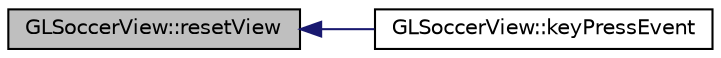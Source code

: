 digraph "GLSoccerView::resetView"
{
 // INTERACTIVE_SVG=YES
  edge [fontname="Helvetica",fontsize="10",labelfontname="Helvetica",labelfontsize="10"];
  node [fontname="Helvetica",fontsize="10",shape=record];
  rankdir="LR";
  Node1 [label="GLSoccerView::resetView",height=0.2,width=0.4,color="black", fillcolor="grey75", style="filled", fontcolor="black"];
  Node1 -> Node2 [dir="back",color="midnightblue",fontsize="10",style="solid",fontname="Helvetica"];
  Node2 [label="GLSoccerView::keyPressEvent",height=0.2,width=0.4,color="black", fillcolor="white", style="filled",URL="$da/d65/class_g_l_soccer_view.html#ab42658b7cd663c75aaa7661c86380098"];
}
